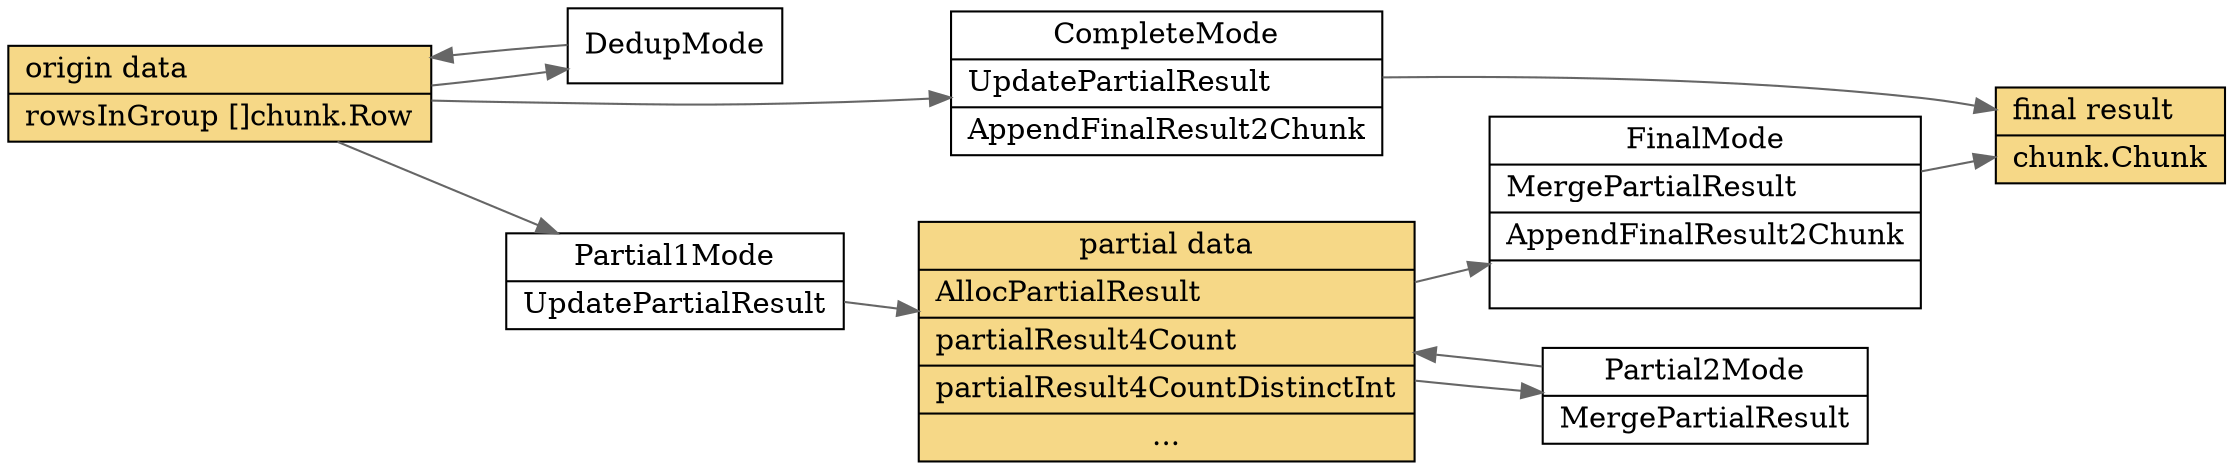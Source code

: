 digraph AggFunctionMode {
  node[shape=box];
  edge[color=gray40];
  newrank=true;
  rankdir=LR;
  origin_data;
  partial_data;
  final_result;
  origin_data[
    shape=record;
    style=filled;
    fillcolor="#f6d887";
    label="{{
      origin data\l|
      rowsInGroup []chunk.Row\l
    }}"
  ];
  partial_data[
    shape=record;
    style=filled;
    fillcolor="#f6d887";
    label="{{
      partial data|
      AllocPartialResult\l|
      partialResult4Count\l|
      partialResult4CountDistinctInt\l|
      ...
    }}"
  ];
  final_result[
    shape=record;
    style=filled;
    fillcolor="#f6d887";
    label="{{
      final result\l|
      chunk.Chunk
    }}"
  ];

  origin_data -> DedupMode -> origin_data;
  origin_data -> CompleteMode -> final_result;
  partial_data -> FinalMode -> final_result;
  origin_data -> Partial1Mode -> partial_data;
  partial_data -> Partial2Mode -> partial_data;

  Partial1Mode[
    shape="record";
    label="{{
      Partial1Mode|
      UpdatePartialResult
    }}"];
  Partial2Mode[
    shape="record";
    label="{{
      Partial2Mode|
      MergePartialResult
    }}"];
  FinalMode[
    shape="record";
    label="{{
      FinalMode|
      MergePartialResult\l|
      AppendFinalResult2Chunk\l|
    }}"];
  CompleteMode[
    shape="record";
    label="{{
      CompleteMode|
      UpdatePartialResult\l|
      AppendFinalResult2Chunk\l
    }}"];
}
